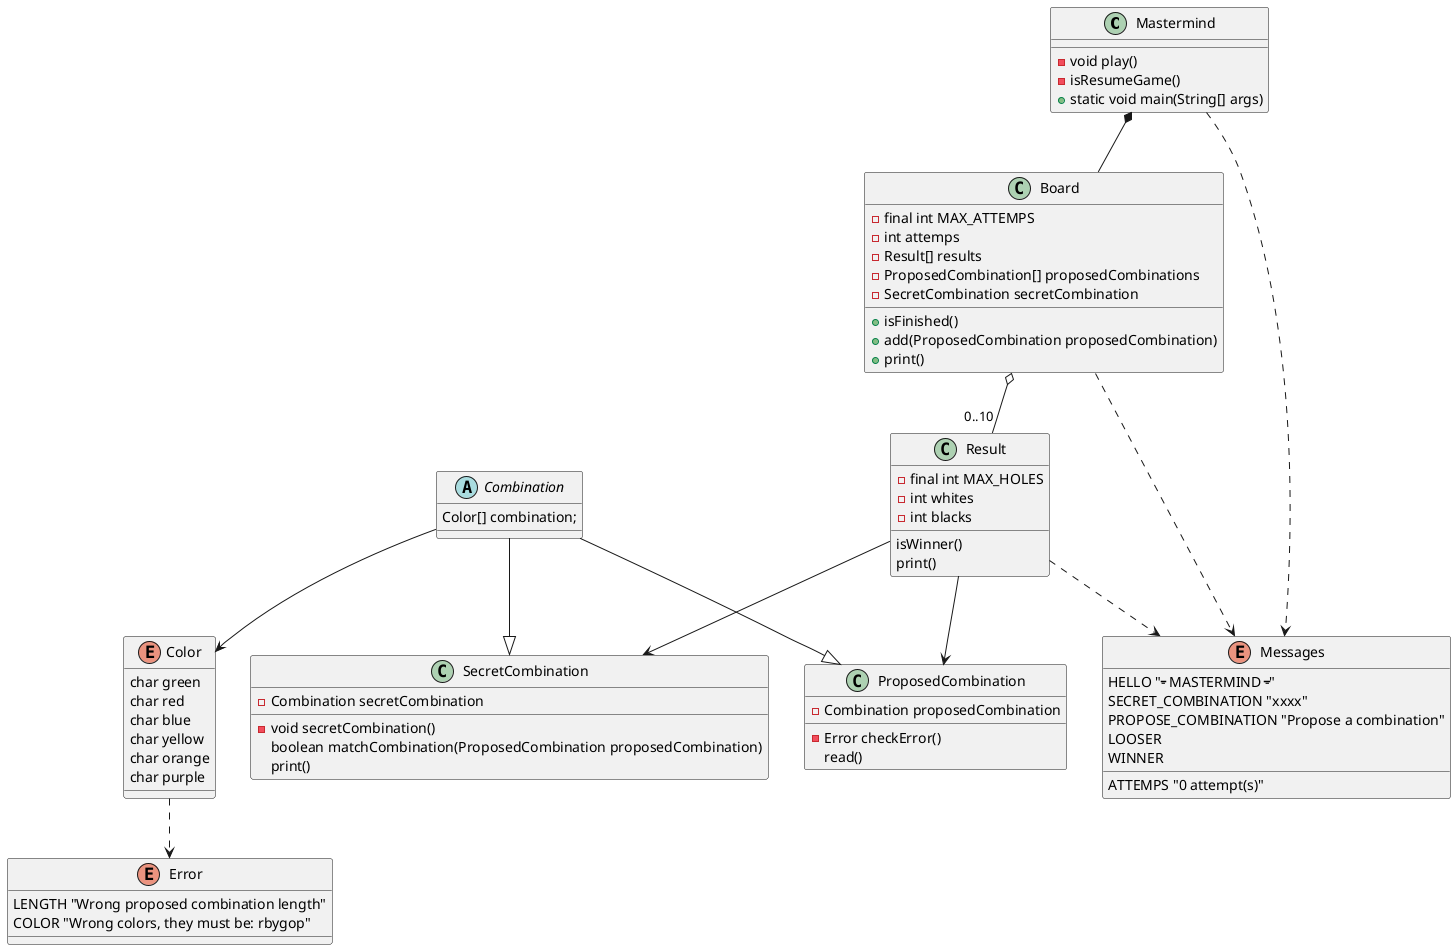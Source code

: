 @startuml

class Mastermind {
- void play()
- isResumeGame()
+ static void main(String[] args)
}

class Board {
- final int MAX_ATTEMPS
- int attemps
- Result[] results
- ProposedCombination[] proposedCombinations
- SecretCombination secretCombination
+ isFinished()
+ add(ProposedCombination proposedCombination)
+ print()
}

abstract class Combination {
Color[] combination;
}

class SecretCombination {
- Combination secretCombination
- void secretCombination()
boolean matchCombination(ProposedCombination proposedCombination)
print()
}

class ProposedCombination {
- Combination proposedCombination
- Error checkError()
read()
}

class Result {
- final int MAX_HOLES
- int whites
- int blacks
isWinner()
print()
}

enum Messages{
HELLO "----- MASTERMIND -----"
ATTEMPS "0 attempt(s)"
SECRET_COMBINATION "xxxx"
PROPOSE_COMBINATION "Propose a combination"
LOOSER
WINNER
}
enum Color {
char green
char red
char blue
char yellow
char orange
char purple
}
enum Error {
LENGTH "Wrong proposed combination length"
COLOR "Wrong colors, they must be: rbygop"
}

Mastermind *-- Board
Board o-- "0..10" Result
Combination --|> SecretCombination
Combination --|> ProposedCombination
Result --> SecretCombination
Result --> ProposedCombination
Combination --> Color
Mastermind ..> Messages
Board ..> Messages
Result ..> Messages
Color ..> Error

@enduml